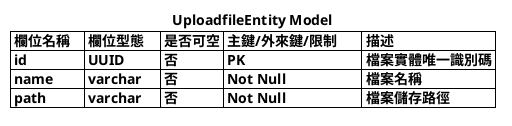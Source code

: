 @startuml
title
  UploadfileEntity Model
  |= 欄位名稱    |= 欄位型態    |= 是否可空 | 主鍵/外來鍵/限制       |= 描述              |
  | id         | UUID        | 否       | PK                    | 檔案實體唯一識別碼 |
  | name       | varchar     | 否       | Not Null              | 檔案名稱          |
  | path       | varchar     | 否       | Not Null              | 檔案儲存路徑      |
end title
@enduml
